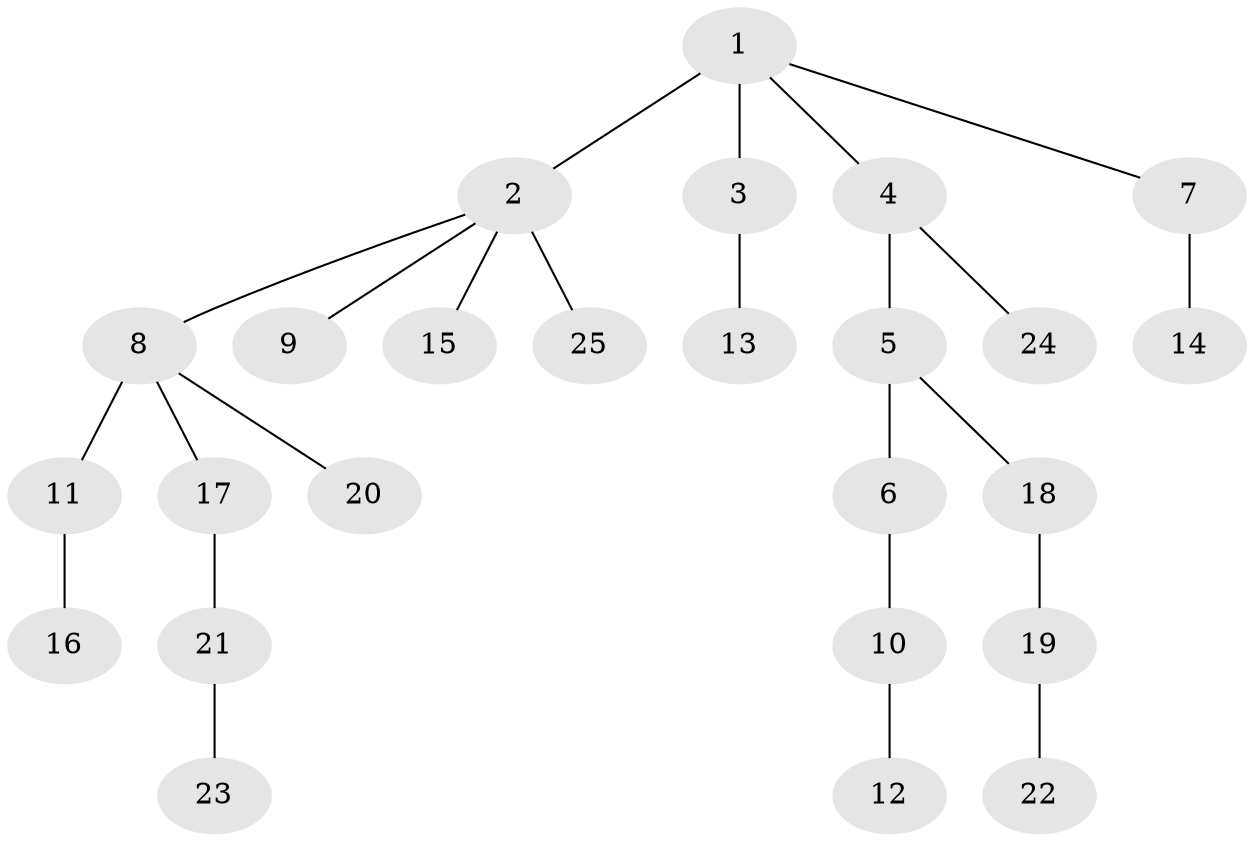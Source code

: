 // original degree distribution, {6: 0.025, 5: 0.0375, 4: 0.0625, 1: 0.4875, 2: 0.2625, 3: 0.125}
// Generated by graph-tools (version 1.1) at 2025/51/03/04/25 22:51:51]
// undirected, 25 vertices, 24 edges
graph export_dot {
  node [color=gray90,style=filled];
  1;
  2;
  3;
  4;
  5;
  6;
  7;
  8;
  9;
  10;
  11;
  12;
  13;
  14;
  15;
  16;
  17;
  18;
  19;
  20;
  21;
  22;
  23;
  24;
  25;
  1 -- 2 [weight=2.0];
  1 -- 3 [weight=1.0];
  1 -- 4 [weight=1.0];
  1 -- 7 [weight=1.0];
  2 -- 8 [weight=1.0];
  2 -- 9 [weight=1.0];
  2 -- 15 [weight=1.0];
  2 -- 25 [weight=1.0];
  3 -- 13 [weight=1.0];
  4 -- 5 [weight=1.0];
  4 -- 24 [weight=1.0];
  5 -- 6 [weight=2.0];
  5 -- 18 [weight=1.0];
  6 -- 10 [weight=1.0];
  7 -- 14 [weight=2.0];
  8 -- 11 [weight=2.0];
  8 -- 17 [weight=1.0];
  8 -- 20 [weight=1.0];
  10 -- 12 [weight=1.0];
  11 -- 16 [weight=1.0];
  17 -- 21 [weight=1.0];
  18 -- 19 [weight=1.0];
  19 -- 22 [weight=1.0];
  21 -- 23 [weight=1.0];
}
